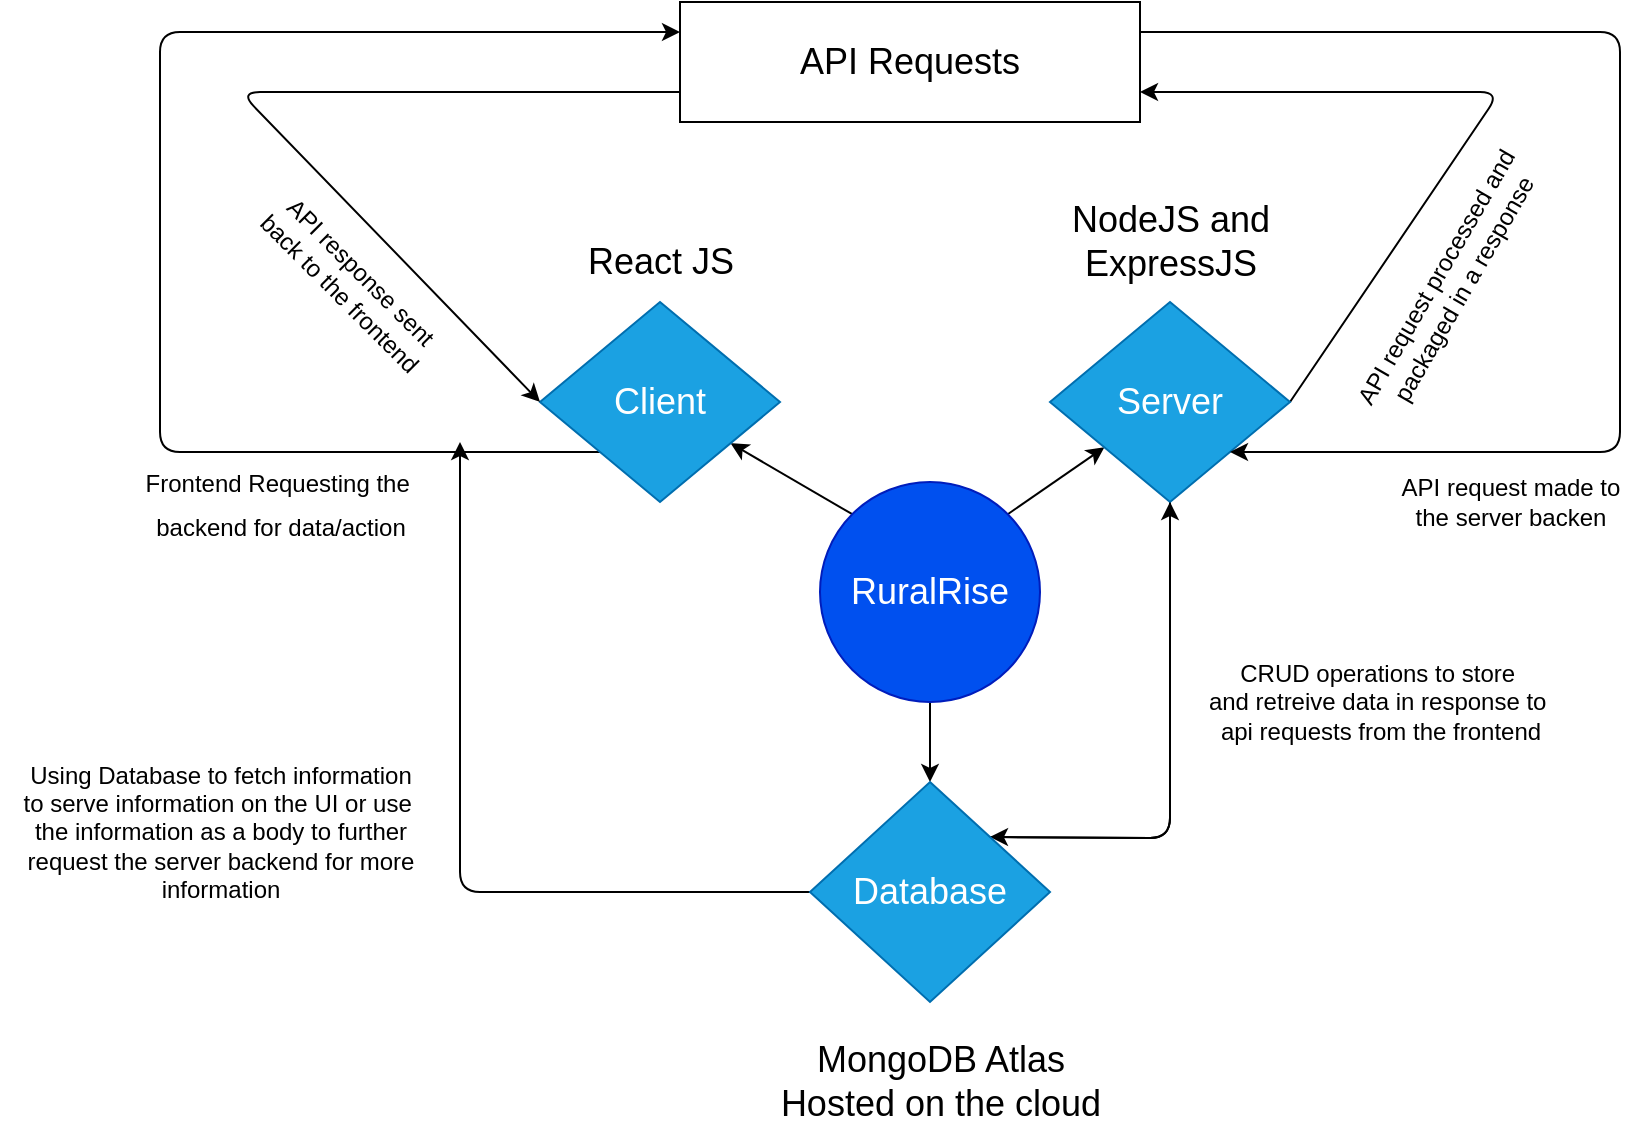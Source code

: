 <mxfile>
    <diagram id="5kVK4lPSLCFg22XxwdT8" name="Page-1">
        <mxGraphModel dx="1704" dy="652" grid="1" gridSize="10" guides="1" tooltips="1" connect="1" arrows="1" fold="1" page="1" pageScale="1" pageWidth="850" pageHeight="1100" math="0" shadow="0">
            <root>
                <mxCell id="0"/>
                <mxCell id="1" parent="0"/>
                <mxCell id="6" style="edgeStyle=none;html=1;exitX=0;exitY=0;exitDx=0;exitDy=0;fontSize=18;" edge="1" parent="1" source="2" target="3">
                    <mxGeometry relative="1" as="geometry"/>
                </mxCell>
                <mxCell id="7" style="edgeStyle=none;html=1;exitX=1;exitY=0;exitDx=0;exitDy=0;fontSize=18;" edge="1" parent="1" source="2" target="4">
                    <mxGeometry relative="1" as="geometry"/>
                </mxCell>
                <mxCell id="8" style="edgeStyle=none;html=1;exitX=0.5;exitY=1;exitDx=0;exitDy=0;entryX=0.5;entryY=0;entryDx=0;entryDy=0;fontSize=18;" edge="1" parent="1" source="2" target="5">
                    <mxGeometry relative="1" as="geometry"/>
                </mxCell>
                <mxCell id="2" value="&lt;font style=&quot;font-size: 18px;&quot;&gt;RuralRise&lt;/font&gt;" style="ellipse;whiteSpace=wrap;html=1;fillColor=#0050ef;fontColor=#ffffff;strokeColor=#001DBC;" vertex="1" parent="1">
                    <mxGeometry x="380" y="260" width="110" height="110" as="geometry"/>
                </mxCell>
                <mxCell id="15" style="edgeStyle=none;html=1;exitX=0;exitY=1;exitDx=0;exitDy=0;entryX=0;entryY=0.25;entryDx=0;entryDy=0;fontSize=18;" edge="1" parent="1" source="3" target="13">
                    <mxGeometry relative="1" as="geometry">
                        <Array as="points">
                            <mxPoint x="50" y="245"/>
                            <mxPoint x="50" y="35"/>
                        </Array>
                    </mxGeometry>
                </mxCell>
                <mxCell id="3" value="Client" style="rhombus;whiteSpace=wrap;html=1;fontSize=18;fillColor=#1ba1e2;fontColor=#ffffff;strokeColor=#006EAF;" vertex="1" parent="1">
                    <mxGeometry x="240" y="170" width="120" height="100" as="geometry"/>
                </mxCell>
                <mxCell id="12" style="edgeStyle=none;html=1;exitX=1;exitY=0.5;exitDx=0;exitDy=0;fontSize=18;" edge="1" parent="1" source="4">
                    <mxGeometry relative="1" as="geometry">
                        <mxPoint x="540" y="65" as="targetPoint"/>
                        <Array as="points">
                            <mxPoint x="720" y="65"/>
                        </Array>
                    </mxGeometry>
                </mxCell>
                <mxCell id="21" style="edgeStyle=none;html=1;exitX=0.5;exitY=1;exitDx=0;exitDy=0;entryX=1;entryY=0;entryDx=0;entryDy=0;fontSize=12;" edge="1" parent="1" source="4" target="5">
                    <mxGeometry relative="1" as="geometry">
                        <Array as="points">
                            <mxPoint x="555" y="438"/>
                        </Array>
                    </mxGeometry>
                </mxCell>
                <mxCell id="4" value="Server" style="rhombus;whiteSpace=wrap;html=1;fontSize=18;fillColor=#1ba1e2;fontColor=#ffffff;strokeColor=#006EAF;" vertex="1" parent="1">
                    <mxGeometry x="495" y="170" width="120" height="100" as="geometry"/>
                </mxCell>
                <mxCell id="22" style="edgeStyle=none;html=1;exitX=1;exitY=0;exitDx=0;exitDy=0;entryX=0.5;entryY=1;entryDx=0;entryDy=0;fontSize=12;" edge="1" parent="1" source="5" target="4">
                    <mxGeometry relative="1" as="geometry">
                        <Array as="points">
                            <mxPoint x="555" y="438"/>
                        </Array>
                    </mxGeometry>
                </mxCell>
                <mxCell id="24" style="edgeStyle=none;html=1;exitX=0;exitY=0.5;exitDx=0;exitDy=0;fontSize=12;" edge="1" parent="1" source="5">
                    <mxGeometry relative="1" as="geometry">
                        <mxPoint x="200" y="240" as="targetPoint"/>
                        <Array as="points">
                            <mxPoint x="200" y="465"/>
                        </Array>
                    </mxGeometry>
                </mxCell>
                <mxCell id="5" value="Database" style="rhombus;whiteSpace=wrap;html=1;fontSize=18;fillColor=#1ba1e2;fontColor=#ffffff;strokeColor=#006EAF;" vertex="1" parent="1">
                    <mxGeometry x="375" y="410" width="120" height="110" as="geometry"/>
                </mxCell>
                <mxCell id="9" value="React JS" style="text;html=1;align=center;verticalAlign=middle;resizable=0;points=[];autosize=1;strokeColor=none;fillColor=none;fontSize=18;" vertex="1" parent="1">
                    <mxGeometry x="250" y="130" width="100" height="40" as="geometry"/>
                </mxCell>
                <mxCell id="10" value="NodeJS and &lt;br&gt;ExpressJS" style="text;html=1;align=center;verticalAlign=middle;resizable=0;points=[];autosize=1;strokeColor=none;fillColor=none;fontSize=18;" vertex="1" parent="1">
                    <mxGeometry x="495" y="110" width="120" height="60" as="geometry"/>
                </mxCell>
                <mxCell id="11" value="MongoDB Atlas&lt;br&gt;Hosted on the cloud" style="text;html=1;align=center;verticalAlign=middle;resizable=0;points=[];autosize=1;strokeColor=none;fillColor=none;fontSize=18;" vertex="1" parent="1">
                    <mxGeometry x="350" y="530" width="180" height="60" as="geometry"/>
                </mxCell>
                <mxCell id="14" style="edgeStyle=none;html=1;exitX=0;exitY=0.75;exitDx=0;exitDy=0;entryX=0;entryY=0.5;entryDx=0;entryDy=0;fontSize=18;" edge="1" parent="1" source="13" target="3">
                    <mxGeometry relative="1" as="geometry">
                        <Array as="points">
                            <mxPoint x="90" y="65"/>
                        </Array>
                    </mxGeometry>
                </mxCell>
                <mxCell id="16" style="edgeStyle=none;html=1;exitX=1;exitY=0.25;exitDx=0;exitDy=0;entryX=1;entryY=1;entryDx=0;entryDy=0;fontSize=18;" edge="1" parent="1" source="13" target="4">
                    <mxGeometry relative="1" as="geometry">
                        <Array as="points">
                            <mxPoint x="780" y="35"/>
                            <mxPoint x="780" y="245"/>
                        </Array>
                    </mxGeometry>
                </mxCell>
                <mxCell id="13" value="API Requests" style="whiteSpace=wrap;html=1;fontSize=18;" vertex="1" parent="1">
                    <mxGeometry x="310" y="20" width="230" height="60" as="geometry"/>
                </mxCell>
                <mxCell id="17" value="&lt;font style=&quot;font-size: 12px;&quot;&gt;Frontend Requesting the&amp;nbsp;&lt;br&gt;backend for data/action&lt;br&gt;&lt;/font&gt;" style="text;html=1;align=center;verticalAlign=middle;resizable=0;points=[];autosize=1;strokeColor=none;fillColor=none;fontSize=18;" vertex="1" parent="1">
                    <mxGeometry x="30" y="240" width="160" height="60" as="geometry"/>
                </mxCell>
                <mxCell id="18" value="API request made to &lt;br&gt;the server backen&lt;br&gt;" style="text;html=1;align=center;verticalAlign=middle;resizable=0;points=[];autosize=1;strokeColor=none;fillColor=none;fontSize=12;" vertex="1" parent="1">
                    <mxGeometry x="660" y="250" width="130" height="40" as="geometry"/>
                </mxCell>
                <mxCell id="19" value="API request processed and&amp;nbsp;&lt;br&gt;packaged in a response" style="text;html=1;align=center;verticalAlign=middle;resizable=0;points=[];autosize=1;strokeColor=none;fillColor=none;fontSize=12;rotation=-60;" vertex="1" parent="1">
                    <mxGeometry x="610" y="140" width="170" height="40" as="geometry"/>
                </mxCell>
                <mxCell id="20" value="API response sent&lt;br&gt;back to the frontend" style="text;html=1;align=center;verticalAlign=middle;resizable=0;points=[];autosize=1;strokeColor=none;fillColor=none;fontSize=12;rotation=45;" vertex="1" parent="1">
                    <mxGeometry x="80" y="140" width="130" height="40" as="geometry"/>
                </mxCell>
                <mxCell id="23" value="CRUD operations to store&amp;nbsp;&lt;br&gt;and retreive data in response to&amp;nbsp;&lt;br&gt;api requests from the frontend" style="text;html=1;align=center;verticalAlign=middle;resizable=0;points=[];autosize=1;strokeColor=none;fillColor=none;fontSize=12;rotation=0;" vertex="1" parent="1">
                    <mxGeometry x="560" y="340" width="200" height="60" as="geometry"/>
                </mxCell>
                <mxCell id="25" value="Using Database to fetch information&lt;br&gt;to serve information on the UI or use&amp;nbsp;&lt;br&gt;the information as a body to further&lt;br&gt;request the server backend for more&lt;br&gt;information" style="text;html=1;align=center;verticalAlign=middle;resizable=0;points=[];autosize=1;strokeColor=none;fillColor=none;fontSize=12;" vertex="1" parent="1">
                    <mxGeometry x="-30" y="390" width="220" height="90" as="geometry"/>
                </mxCell>
            </root>
        </mxGraphModel>
    </diagram>
</mxfile>